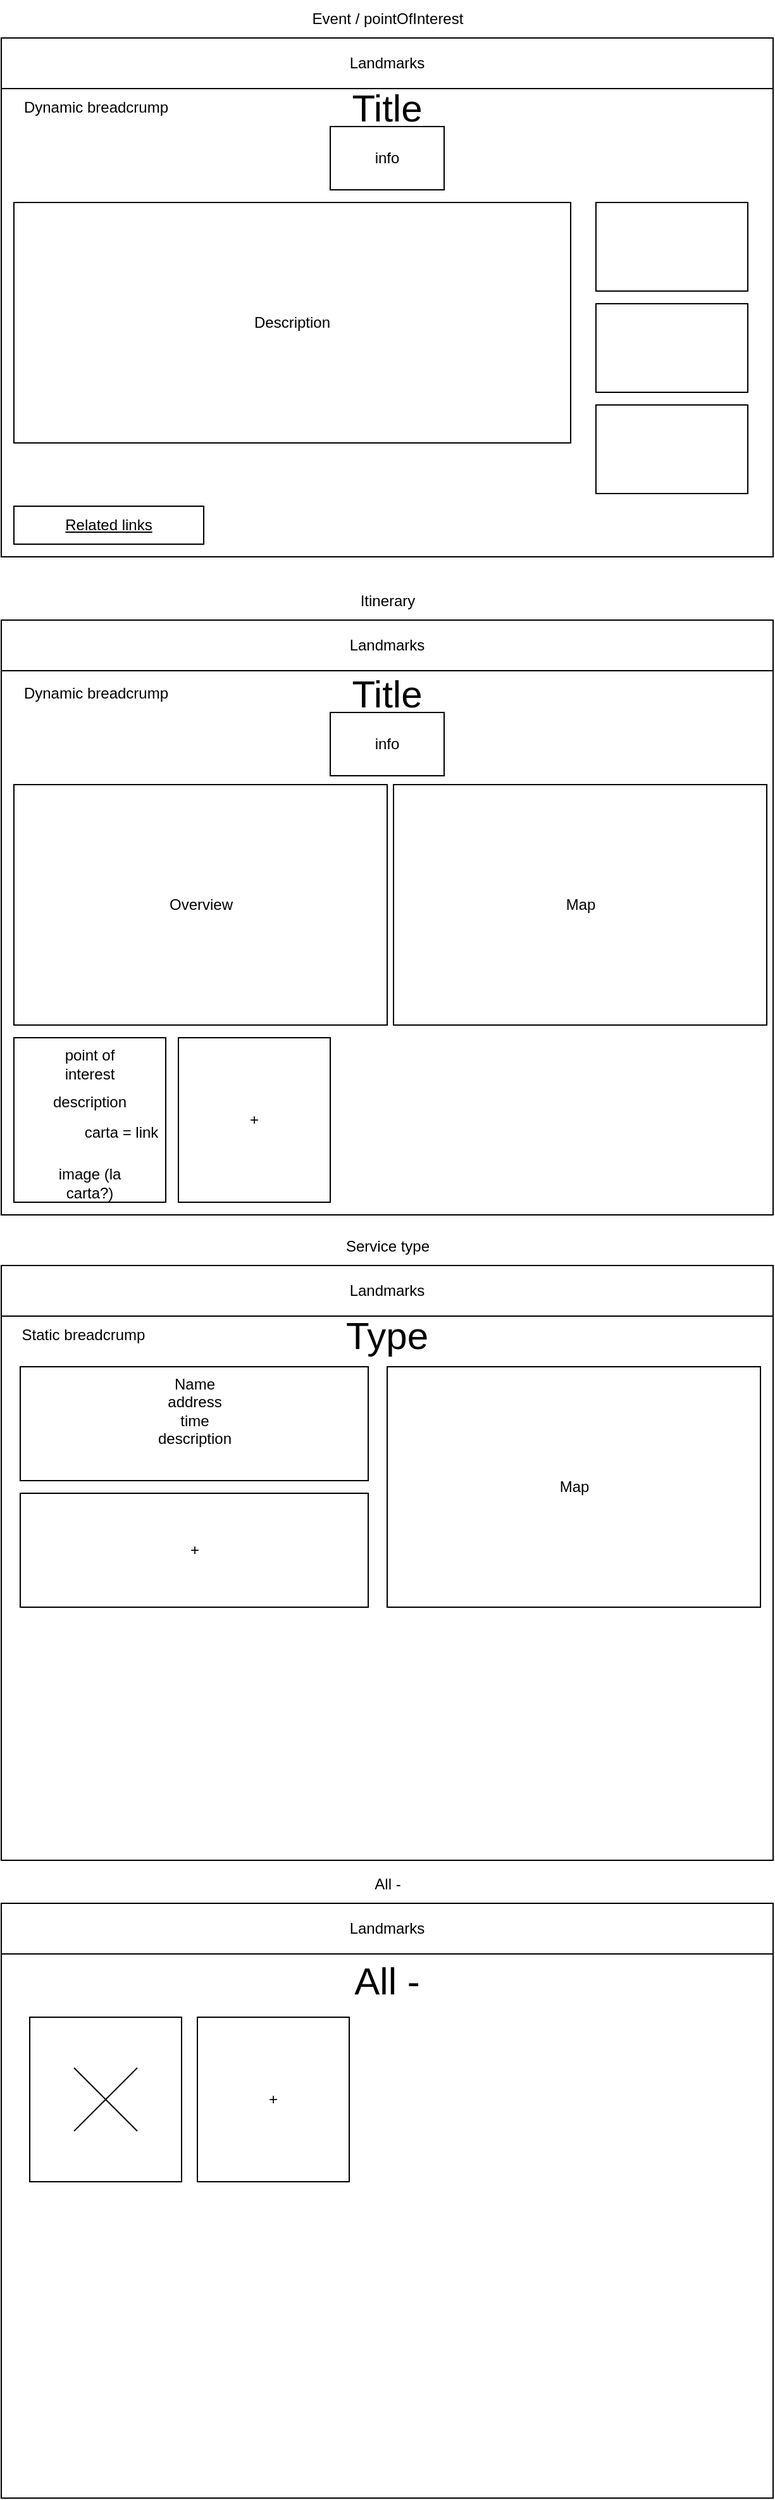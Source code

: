 <mxfile version="17.4.6" type="device"><diagram id="F54GPTZwoFJF64zvI9ng" name="Page-1"><mxGraphModel dx="946" dy="535" grid="1" gridSize="10" guides="1" tooltips="1" connect="1" arrows="1" fold="1" page="1" pageScale="1" pageWidth="827" pageHeight="1169" math="0" shadow="0"><root><mxCell id="0"/><mxCell id="1" parent="0"/><mxCell id="v6GDUDfoILffoA-EvBiU-2" value="" style="rounded=0;whiteSpace=wrap;html=1;" vertex="1" parent="1"><mxGeometry x="130" y="60" width="610" height="410" as="geometry"/></mxCell><mxCell id="v6GDUDfoILffoA-EvBiU-3" value="Event / pointOfInterest" style="text;html=1;strokeColor=none;fillColor=none;align=center;verticalAlign=middle;whiteSpace=wrap;rounded=0;" vertex="1" parent="1"><mxGeometry x="372.5" y="30" width="125" height="30" as="geometry"/></mxCell><mxCell id="v6GDUDfoILffoA-EvBiU-5" value="" style="rounded=0;whiteSpace=wrap;html=1;" vertex="1" parent="1"><mxGeometry x="130" y="60" width="610" height="40" as="geometry"/></mxCell><mxCell id="v6GDUDfoILffoA-EvBiU-8" value="Landmarks" style="text;html=1;strokeColor=none;fillColor=none;align=center;verticalAlign=middle;whiteSpace=wrap;rounded=0;" vertex="1" parent="1"><mxGeometry x="405" y="65" width="60" height="30" as="geometry"/></mxCell><mxCell id="v6GDUDfoILffoA-EvBiU-10" value="Title" style="text;html=1;strokeColor=none;fillColor=none;align=center;verticalAlign=middle;whiteSpace=wrap;rounded=0;fontSize=30;" vertex="1" parent="1"><mxGeometry x="405" y="100" width="60" height="30" as="geometry"/></mxCell><mxCell id="v6GDUDfoILffoA-EvBiU-13" value="" style="rounded=0;whiteSpace=wrap;html=1;" vertex="1" parent="1"><mxGeometry x="390" y="130" width="90" height="50" as="geometry"/></mxCell><mxCell id="v6GDUDfoILffoA-EvBiU-16" value="Dynamic breadcrump" style="text;html=1;strokeColor=none;fillColor=none;align=center;verticalAlign=middle;whiteSpace=wrap;rounded=0;" vertex="1" parent="1"><mxGeometry x="140" y="100" width="130" height="30" as="geometry"/></mxCell><mxCell id="v6GDUDfoILffoA-EvBiU-17" value="" style="rounded=0;whiteSpace=wrap;html=1;fontSize=30;" vertex="1" parent="1"><mxGeometry x="140" y="190" width="440" height="190" as="geometry"/></mxCell><mxCell id="v6GDUDfoILffoA-EvBiU-18" value="Description" style="text;html=1;strokeColor=none;fillColor=none;align=center;verticalAlign=middle;whiteSpace=wrap;rounded=0;fontSize=12;" vertex="1" parent="1"><mxGeometry x="330" y="270" width="60" height="30" as="geometry"/></mxCell><mxCell id="v6GDUDfoILffoA-EvBiU-19" value="" style="rounded=0;whiteSpace=wrap;html=1;fontSize=12;" vertex="1" parent="1"><mxGeometry x="600" y="190" width="120" height="70" as="geometry"/></mxCell><mxCell id="v6GDUDfoILffoA-EvBiU-20" value="" style="rounded=0;whiteSpace=wrap;html=1;fontSize=12;" vertex="1" parent="1"><mxGeometry x="600" y="270" width="120" height="70" as="geometry"/></mxCell><mxCell id="v6GDUDfoILffoA-EvBiU-21" value="" style="rounded=0;whiteSpace=wrap;html=1;fontSize=12;" vertex="1" parent="1"><mxGeometry x="600" y="350" width="120" height="70" as="geometry"/></mxCell><mxCell id="v6GDUDfoILffoA-EvBiU-23" value="" style="rounded=0;whiteSpace=wrap;html=1;fontSize=12;" vertex="1" parent="1"><mxGeometry x="140" y="430" width="150" height="30" as="geometry"/></mxCell><mxCell id="v6GDUDfoILffoA-EvBiU-22" value="&lt;u&gt;Related links&lt;/u&gt;" style="text;html=1;strokeColor=none;fillColor=none;align=center;verticalAlign=middle;whiteSpace=wrap;rounded=0;fontSize=12;" vertex="1" parent="1"><mxGeometry x="145" y="430" width="140" height="30" as="geometry"/></mxCell><mxCell id="v6GDUDfoILffoA-EvBiU-24" value="info" style="text;html=1;strokeColor=none;fillColor=none;align=center;verticalAlign=middle;whiteSpace=wrap;rounded=0;fontSize=12;" vertex="1" parent="1"><mxGeometry x="405" y="140" width="60" height="30" as="geometry"/></mxCell><mxCell id="v6GDUDfoILffoA-EvBiU-25" value="" style="rounded=0;whiteSpace=wrap;html=1;" vertex="1" parent="1"><mxGeometry x="130" y="520" width="610" height="470" as="geometry"/></mxCell><mxCell id="v6GDUDfoILffoA-EvBiU-26" value="Itinerary" style="text;html=1;strokeColor=none;fillColor=none;align=center;verticalAlign=middle;whiteSpace=wrap;rounded=0;" vertex="1" parent="1"><mxGeometry x="372.5" y="490" width="125" height="30" as="geometry"/></mxCell><mxCell id="v6GDUDfoILffoA-EvBiU-27" value="" style="rounded=0;whiteSpace=wrap;html=1;" vertex="1" parent="1"><mxGeometry x="130" y="520" width="610" height="40" as="geometry"/></mxCell><mxCell id="v6GDUDfoILffoA-EvBiU-28" value="Landmarks" style="text;html=1;strokeColor=none;fillColor=none;align=center;verticalAlign=middle;whiteSpace=wrap;rounded=0;" vertex="1" parent="1"><mxGeometry x="405" y="525" width="60" height="30" as="geometry"/></mxCell><mxCell id="v6GDUDfoILffoA-EvBiU-29" value="Title" style="text;html=1;strokeColor=none;fillColor=none;align=center;verticalAlign=middle;whiteSpace=wrap;rounded=0;fontSize=30;" vertex="1" parent="1"><mxGeometry x="405" y="563" width="60" height="30" as="geometry"/></mxCell><mxCell id="v6GDUDfoILffoA-EvBiU-30" value="Dynamic breadcrump" style="text;html=1;strokeColor=none;fillColor=none;align=center;verticalAlign=middle;whiteSpace=wrap;rounded=0;" vertex="1" parent="1"><mxGeometry x="140" y="563" width="130" height="30" as="geometry"/></mxCell><mxCell id="v6GDUDfoILffoA-EvBiU-31" value="" style="rounded=0;whiteSpace=wrap;html=1;" vertex="1" parent="1"><mxGeometry x="390" y="593" width="90" height="50" as="geometry"/></mxCell><mxCell id="v6GDUDfoILffoA-EvBiU-32" value="info" style="text;html=1;strokeColor=none;fillColor=none;align=center;verticalAlign=middle;whiteSpace=wrap;rounded=0;fontSize=12;" vertex="1" parent="1"><mxGeometry x="405" y="603" width="60" height="30" as="geometry"/></mxCell><mxCell id="v6GDUDfoILffoA-EvBiU-33" value="" style="rounded=0;whiteSpace=wrap;html=1;fontSize=30;" vertex="1" parent="1"><mxGeometry x="140" y="650" width="295" height="190" as="geometry"/></mxCell><mxCell id="v6GDUDfoILffoA-EvBiU-34" value="Overview" style="text;html=1;strokeColor=none;fillColor=none;align=center;verticalAlign=middle;whiteSpace=wrap;rounded=0;fontSize=12;" vertex="1" parent="1"><mxGeometry x="257.5" y="730" width="60" height="30" as="geometry"/></mxCell><mxCell id="v6GDUDfoILffoA-EvBiU-35" value="" style="rounded=0;whiteSpace=wrap;html=1;fontSize=30;" vertex="1" parent="1"><mxGeometry x="440" y="650" width="295" height="190" as="geometry"/></mxCell><mxCell id="v6GDUDfoILffoA-EvBiU-36" value="Map" style="text;html=1;strokeColor=none;fillColor=none;align=center;verticalAlign=middle;whiteSpace=wrap;rounded=0;fontSize=12;" vertex="1" parent="1"><mxGeometry x="557.5" y="730" width="60" height="30" as="geometry"/></mxCell><mxCell id="v6GDUDfoILffoA-EvBiU-37" value="" style="rounded=0;whiteSpace=wrap;html=1;fontSize=12;" vertex="1" parent="1"><mxGeometry x="140" y="850" width="120" height="130" as="geometry"/></mxCell><mxCell id="v6GDUDfoILffoA-EvBiU-38" value="point of interest" style="text;html=1;strokeColor=none;fillColor=none;align=center;verticalAlign=middle;whiteSpace=wrap;rounded=0;fontSize=12;" vertex="1" parent="1"><mxGeometry x="170" y="856" width="60" height="30" as="geometry"/></mxCell><mxCell id="v6GDUDfoILffoA-EvBiU-39" value="description" style="text;html=1;strokeColor=none;fillColor=none;align=center;verticalAlign=middle;whiteSpace=wrap;rounded=0;fontSize=12;" vertex="1" parent="1"><mxGeometry x="170" y="886" width="60" height="30" as="geometry"/></mxCell><mxCell id="v6GDUDfoILffoA-EvBiU-42" value="image (la carta?)" style="text;html=1;strokeColor=none;fillColor=none;align=center;verticalAlign=middle;whiteSpace=wrap;rounded=0;fontSize=12;" vertex="1" parent="1"><mxGeometry x="170" y="950" width="60" height="30" as="geometry"/></mxCell><mxCell id="v6GDUDfoILffoA-EvBiU-43" value="" style="rounded=0;whiteSpace=wrap;html=1;fontSize=12;" vertex="1" parent="1"><mxGeometry x="270" y="850" width="120" height="130" as="geometry"/></mxCell><mxCell id="v6GDUDfoILffoA-EvBiU-44" value="+" style="text;html=1;strokeColor=none;fillColor=none;align=center;verticalAlign=middle;whiteSpace=wrap;rounded=0;fontSize=12;" vertex="1" parent="1"><mxGeometry x="300" y="900" width="60" height="30" as="geometry"/></mxCell><mxCell id="v6GDUDfoILffoA-EvBiU-45" value="carta = link" style="text;html=1;strokeColor=none;fillColor=none;align=center;verticalAlign=middle;whiteSpace=wrap;rounded=0;fontSize=12;" vertex="1" parent="1"><mxGeometry x="190" y="910" width="70" height="30" as="geometry"/></mxCell><mxCell id="v6GDUDfoILffoA-EvBiU-46" value="" style="rounded=0;whiteSpace=wrap;html=1;" vertex="1" parent="1"><mxGeometry x="130" y="1030" width="610" height="470" as="geometry"/></mxCell><mxCell id="v6GDUDfoILffoA-EvBiU-47" value="Service type" style="text;html=1;strokeColor=none;fillColor=none;align=center;verticalAlign=middle;whiteSpace=wrap;rounded=0;" vertex="1" parent="1"><mxGeometry x="372.5" y="1000" width="125" height="30" as="geometry"/></mxCell><mxCell id="v6GDUDfoILffoA-EvBiU-48" value="" style="rounded=0;whiteSpace=wrap;html=1;" vertex="1" parent="1"><mxGeometry x="130" y="1030" width="610" height="40" as="geometry"/></mxCell><mxCell id="v6GDUDfoILffoA-EvBiU-49" value="Landmarks" style="text;html=1;strokeColor=none;fillColor=none;align=center;verticalAlign=middle;whiteSpace=wrap;rounded=0;" vertex="1" parent="1"><mxGeometry x="405" y="1035" width="60" height="30" as="geometry"/></mxCell><mxCell id="v6GDUDfoILffoA-EvBiU-50" value="Type" style="text;html=1;strokeColor=none;fillColor=none;align=center;verticalAlign=middle;whiteSpace=wrap;rounded=0;fontSize=30;" vertex="1" parent="1"><mxGeometry x="405" y="1070" width="60" height="30" as="geometry"/></mxCell><mxCell id="v6GDUDfoILffoA-EvBiU-51" value="Static breadcrump" style="text;html=1;strokeColor=none;fillColor=none;align=center;verticalAlign=middle;whiteSpace=wrap;rounded=0;" vertex="1" parent="1"><mxGeometry x="130" y="1070" width="130" height="30" as="geometry"/></mxCell><mxCell id="v6GDUDfoILffoA-EvBiU-52" value="" style="rounded=0;whiteSpace=wrap;html=1;fontSize=12;" vertex="1" parent="1"><mxGeometry x="145" y="1110" width="275" height="90" as="geometry"/></mxCell><mxCell id="v6GDUDfoILffoA-EvBiU-53" value="Name&lt;br&gt;address&lt;br&gt;time&lt;br&gt;description" style="text;html=1;strokeColor=none;fillColor=none;align=center;verticalAlign=middle;whiteSpace=wrap;rounded=0;fontSize=12;" vertex="1" parent="1"><mxGeometry x="252.5" y="1130" width="60" height="30" as="geometry"/></mxCell><mxCell id="v6GDUDfoILffoA-EvBiU-55" value="" style="rounded=0;whiteSpace=wrap;html=1;fontSize=30;" vertex="1" parent="1"><mxGeometry x="435" y="1110" width="295" height="190" as="geometry"/></mxCell><mxCell id="v6GDUDfoILffoA-EvBiU-56" value="Map" style="text;html=1;strokeColor=none;fillColor=none;align=center;verticalAlign=middle;whiteSpace=wrap;rounded=0;fontSize=12;" vertex="1" parent="1"><mxGeometry x="552.5" y="1190" width="60" height="30" as="geometry"/></mxCell><mxCell id="v6GDUDfoILffoA-EvBiU-57" value="" style="rounded=0;whiteSpace=wrap;html=1;fontSize=12;" vertex="1" parent="1"><mxGeometry x="145" y="1210" width="275" height="90" as="geometry"/></mxCell><mxCell id="v6GDUDfoILffoA-EvBiU-58" value="+" style="text;html=1;strokeColor=none;fillColor=none;align=center;verticalAlign=middle;whiteSpace=wrap;rounded=0;fontSize=12;" vertex="1" parent="1"><mxGeometry x="252.5" y="1240" width="60" height="30" as="geometry"/></mxCell><mxCell id="v6GDUDfoILffoA-EvBiU-59" value="" style="rounded=0;whiteSpace=wrap;html=1;" vertex="1" parent="1"><mxGeometry x="130" y="1534" width="610" height="470" as="geometry"/></mxCell><mxCell id="v6GDUDfoILffoA-EvBiU-60" value="All -" style="text;html=1;strokeColor=none;fillColor=none;align=center;verticalAlign=middle;whiteSpace=wrap;rounded=0;" vertex="1" parent="1"><mxGeometry x="372.5" y="1504" width="125" height="30" as="geometry"/></mxCell><mxCell id="v6GDUDfoILffoA-EvBiU-62" value="" style="rounded=0;whiteSpace=wrap;html=1;" vertex="1" parent="1"><mxGeometry x="130" y="1534" width="610" height="40" as="geometry"/></mxCell><mxCell id="v6GDUDfoILffoA-EvBiU-61" value="Landmarks" style="text;html=1;strokeColor=none;fillColor=none;align=center;verticalAlign=middle;whiteSpace=wrap;rounded=0;" vertex="1" parent="1"><mxGeometry x="405" y="1539" width="60" height="30" as="geometry"/></mxCell><mxCell id="v6GDUDfoILffoA-EvBiU-63" value="" style="rounded=0;whiteSpace=wrap;html=1;fontSize=12;" vertex="1" parent="1"><mxGeometry x="152.5" y="1624" width="120" height="130" as="geometry"/></mxCell><mxCell id="v6GDUDfoILffoA-EvBiU-64" value="" style="endArrow=none;html=1;rounded=0;fontSize=12;" edge="1" parent="1"><mxGeometry width="50" height="50" relative="1" as="geometry"><mxPoint x="187.5" y="1714" as="sourcePoint"/><mxPoint x="237.5" y="1664" as="targetPoint"/></mxGeometry></mxCell><mxCell id="v6GDUDfoILffoA-EvBiU-65" value="" style="endArrow=none;html=1;rounded=0;fontSize=12;" edge="1" parent="1"><mxGeometry width="50" height="50" relative="1" as="geometry"><mxPoint x="237.5" y="1714" as="sourcePoint"/><mxPoint x="187.5" y="1664" as="targetPoint"/></mxGeometry></mxCell><mxCell id="v6GDUDfoILffoA-EvBiU-66" value="" style="rounded=0;whiteSpace=wrap;html=1;fontSize=12;" vertex="1" parent="1"><mxGeometry x="285" y="1624" width="120" height="130" as="geometry"/></mxCell><mxCell id="v6GDUDfoILffoA-EvBiU-67" value="+" style="text;html=1;strokeColor=none;fillColor=none;align=center;verticalAlign=middle;whiteSpace=wrap;rounded=0;fontSize=12;" vertex="1" parent="1"><mxGeometry x="315" y="1674" width="60" height="30" as="geometry"/></mxCell><mxCell id="v6GDUDfoILffoA-EvBiU-68" value="All -" style="text;html=1;strokeColor=none;fillColor=none;align=center;verticalAlign=middle;whiteSpace=wrap;rounded=0;fontSize=30;" vertex="1" parent="1"><mxGeometry x="405" y="1580" width="60" height="30" as="geometry"/></mxCell></root></mxGraphModel></diagram></mxfile>